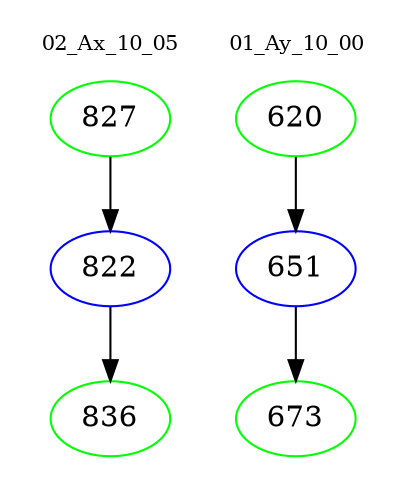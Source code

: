 digraph{
subgraph cluster_0 {
color = white
label = "02_Ax_10_05";
fontsize=10;
T0_827 [label="827", color="green"]
T0_827 -> T0_822 [color="black"]
T0_822 [label="822", color="blue"]
T0_822 -> T0_836 [color="black"]
T0_836 [label="836", color="green"]
}
subgraph cluster_1 {
color = white
label = "01_Ay_10_00";
fontsize=10;
T1_620 [label="620", color="green"]
T1_620 -> T1_651 [color="black"]
T1_651 [label="651", color="blue"]
T1_651 -> T1_673 [color="black"]
T1_673 [label="673", color="green"]
}
}
